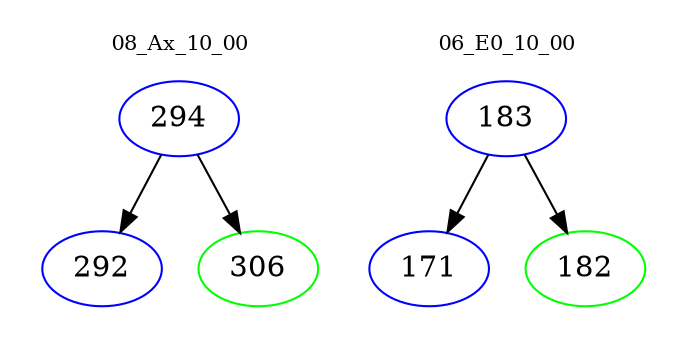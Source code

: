 digraph{
subgraph cluster_0 {
color = white
label = "08_Ax_10_00";
fontsize=10;
T0_294 [label="294", color="blue"]
T0_294 -> T0_292 [color="black"]
T0_292 [label="292", color="blue"]
T0_294 -> T0_306 [color="black"]
T0_306 [label="306", color="green"]
}
subgraph cluster_1 {
color = white
label = "06_E0_10_00";
fontsize=10;
T1_183 [label="183", color="blue"]
T1_183 -> T1_171 [color="black"]
T1_171 [label="171", color="blue"]
T1_183 -> T1_182 [color="black"]
T1_182 [label="182", color="green"]
}
}
